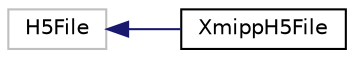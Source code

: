 digraph "Graphical Class Hierarchy"
{
  edge [fontname="Helvetica",fontsize="10",labelfontname="Helvetica",labelfontsize="10"];
  node [fontname="Helvetica",fontsize="10",shape=record];
  rankdir="LR";
  Node902 [label="H5File",height=0.2,width=0.4,color="grey75", fillcolor="white", style="filled"];
  Node902 -> Node0 [dir="back",color="midnightblue",fontsize="10",style="solid",fontname="Helvetica"];
  Node0 [label="XmippH5File",height=0.2,width=0.4,color="black", fillcolor="white", style="filled",URL="$classXmippH5File.html"];
}

